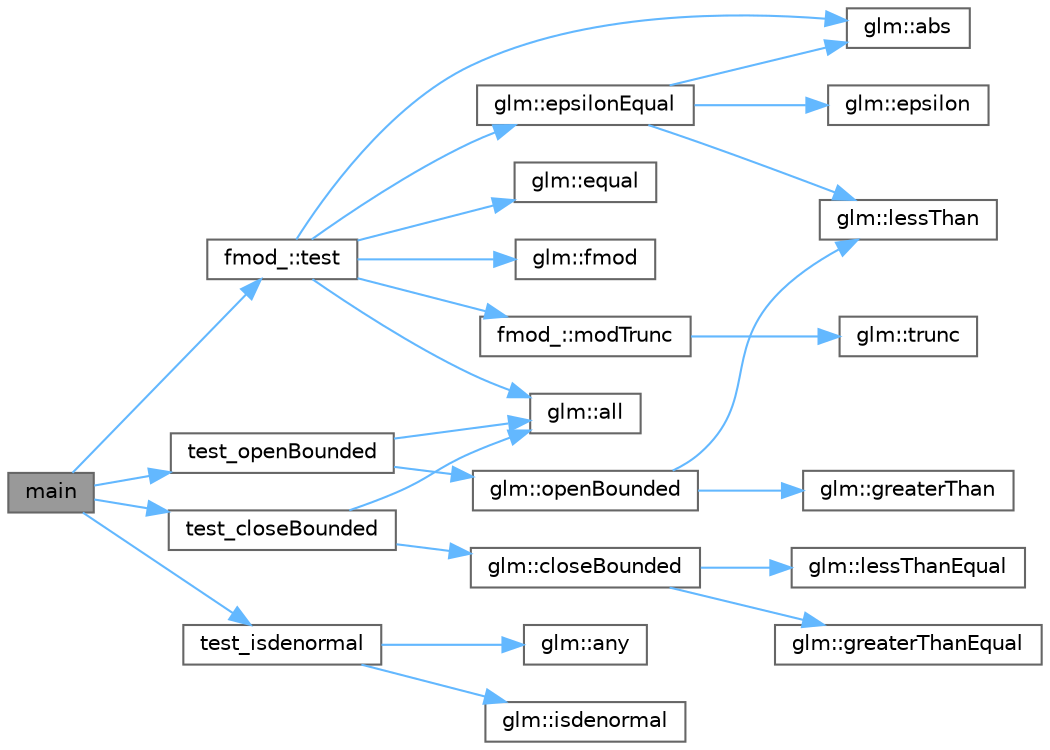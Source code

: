 digraph "main"
{
 // LATEX_PDF_SIZE
  bgcolor="transparent";
  edge [fontname=Helvetica,fontsize=10,labelfontname=Helvetica,labelfontsize=10];
  node [fontname=Helvetica,fontsize=10,shape=box,height=0.2,width=0.4];
  rankdir="LR";
  Node1 [id="Node000001",label="main",height=0.2,width=0.4,color="gray40", fillcolor="grey60", style="filled", fontcolor="black",tooltip=" "];
  Node1 -> Node2 [id="edge25_Node000001_Node000002",color="steelblue1",style="solid",tooltip=" "];
  Node2 [id="Node000002",label="fmod_::test",height=0.2,width=0.4,color="grey40", fillcolor="white", style="filled",URL="$namespacefmod__.html#af0716e0ea870e2d82ad6d74cdd58966b",tooltip=" "];
  Node2 -> Node3 [id="edge26_Node000002_Node000003",color="steelblue1",style="solid",tooltip=" "];
  Node3 [id="Node000003",label="glm::abs",height=0.2,width=0.4,color="grey40", fillcolor="white", style="filled",URL="$group__core__func__common.html#ga439e60a72eadecfeda2df5449c613a64",tooltip=" "];
  Node2 -> Node4 [id="edge27_Node000002_Node000004",color="steelblue1",style="solid",tooltip=" "];
  Node4 [id="Node000004",label="glm::all",height=0.2,width=0.4,color="grey40", fillcolor="white", style="filled",URL="$group__core__func__vector__relational.html#ga87e53f50b679f5f95c5cb4780311b3dd",tooltip=" "];
  Node2 -> Node5 [id="edge28_Node000002_Node000005",color="steelblue1",style="solid",tooltip=" "];
  Node5 [id="Node000005",label="glm::epsilonEqual",height=0.2,width=0.4,color="grey40", fillcolor="white", style="filled",URL="$group__gtc__epsilon.html#ga7f8df975688289781ee26998c73d6798",tooltip=" "];
  Node5 -> Node3 [id="edge29_Node000005_Node000003",color="steelblue1",style="solid",tooltip=" "];
  Node5 -> Node6 [id="edge30_Node000005_Node000006",color="steelblue1",style="solid",tooltip=" "];
  Node6 [id="Node000006",label="glm::epsilon",height=0.2,width=0.4,color="grey40", fillcolor="white", style="filled",URL="$group__ext__scalar__constants.html#ga2a1e57fc5592b69cfae84174cbfc9429",tooltip="Return the epsilon constant for floating point types."];
  Node5 -> Node7 [id="edge31_Node000005_Node000007",color="steelblue1",style="solid",tooltip=" "];
  Node7 [id="Node000007",label="glm::lessThan",height=0.2,width=0.4,color="grey40", fillcolor="white", style="filled",URL="$group__core__func__vector__relational.html#gaedc3a837f960109afe22ea3f267b9a19",tooltip=" "];
  Node2 -> Node8 [id="edge32_Node000002_Node000008",color="steelblue1",style="solid",tooltip=" "];
  Node8 [id="Node000008",label="glm::equal",height=0.2,width=0.4,color="grey40", fillcolor="white", style="filled",URL="$group__core__func__vector__relational.html#gaf539cf490630ba648dfd6e36aef910a1",tooltip=" "];
  Node2 -> Node9 [id="edge33_Node000002_Node000009",color="steelblue1",style="solid",tooltip=" "];
  Node9 [id="Node000009",label="glm::fmod",height=0.2,width=0.4,color="grey40", fillcolor="white", style="filled",URL="$group__gtx__common.html#ga22feecd4248d9ef34b079a091f273281",tooltip=" "];
  Node2 -> Node10 [id="edge34_Node000002_Node000010",color="steelblue1",style="solid",tooltip=" "];
  Node10 [id="Node000010",label="fmod_::modTrunc",height=0.2,width=0.4,color="grey40", fillcolor="white", style="filled",URL="$namespacefmod__.html#a9eb57deadef1ef54dea0b451c5fe8676",tooltip=" "];
  Node10 -> Node11 [id="edge35_Node000010_Node000011",color="steelblue1",style="solid",tooltip=" "];
  Node11 [id="Node000011",label="glm::trunc",height=0.2,width=0.4,color="grey40", fillcolor="white", style="filled",URL="$group__core__func__common.html#ga3147679b4cd5f249c74f03906c2eb4d1",tooltip=" "];
  Node1 -> Node12 [id="edge36_Node000001_Node000012",color="steelblue1",style="solid",tooltip=" "];
  Node12 [id="Node000012",label="test_closeBounded",height=0.2,width=0.4,color="grey40", fillcolor="white", style="filled",URL="$_classes_2lib_2glm_2test_2gtx_2gtx__common_8cpp.html#a64f932363991061a277f1c7b6b891981",tooltip=" "];
  Node12 -> Node4 [id="edge37_Node000012_Node000004",color="steelblue1",style="solid",tooltip=" "];
  Node12 -> Node13 [id="edge38_Node000012_Node000013",color="steelblue1",style="solid",tooltip=" "];
  Node13 [id="Node000013",label="glm::closeBounded",height=0.2,width=0.4,color="grey40", fillcolor="white", style="filled",URL="$group__gtx__common.html#ga90a5085f6b83d4a519b80cf977ed952a",tooltip=" "];
  Node13 -> Node14 [id="edge39_Node000013_Node000014",color="steelblue1",style="solid",tooltip=" "];
  Node14 [id="Node000014",label="glm::greaterThanEqual",height=0.2,width=0.4,color="grey40", fillcolor="white", style="filled",URL="$group__core__func__vector__relational.html#ga932c94a34799d65dfe36762158a58d90",tooltip=" "];
  Node13 -> Node15 [id="edge40_Node000013_Node000015",color="steelblue1",style="solid",tooltip=" "];
  Node15 [id="Node000015",label="glm::lessThanEqual",height=0.2,width=0.4,color="grey40", fillcolor="white", style="filled",URL="$group__core__func__vector__relational.html#gae4adee3ccfca4f66ff5b0ce3686399c2",tooltip=" "];
  Node1 -> Node16 [id="edge41_Node000001_Node000016",color="steelblue1",style="solid",tooltip=" "];
  Node16 [id="Node000016",label="test_isdenormal",height=0.2,width=0.4,color="grey40", fillcolor="white", style="filled",URL="$_classes_2lib_2glm_2test_2gtx_2gtx__common_8cpp.html#ad73bbf1e7eddb5eb544a1aea20e0cfad",tooltip=" "];
  Node16 -> Node17 [id="edge42_Node000016_Node000017",color="steelblue1",style="solid",tooltip=" "];
  Node17 [id="Node000017",label="glm::any",height=0.2,width=0.4,color="grey40", fillcolor="white", style="filled",URL="$group__core__func__vector__relational.html#ga911b3f8e41459dd551ccb6d385d91061",tooltip=" "];
  Node16 -> Node18 [id="edge43_Node000016_Node000018",color="steelblue1",style="solid",tooltip=" "];
  Node18 [id="Node000018",label="glm::isdenormal",height=0.2,width=0.4,color="grey40", fillcolor="white", style="filled",URL="$group__gtx__common.html#ga74aa7c7462245d83bd5a9edf9c6c2d91",tooltip=" "];
  Node1 -> Node19 [id="edge44_Node000001_Node000019",color="steelblue1",style="solid",tooltip=" "];
  Node19 [id="Node000019",label="test_openBounded",height=0.2,width=0.4,color="grey40", fillcolor="white", style="filled",URL="$_classes_2lib_2glm_2test_2gtx_2gtx__common_8cpp.html#a19786f8a34e209f2deaf87d0e1fb733b",tooltip=" "];
  Node19 -> Node4 [id="edge45_Node000019_Node000004",color="steelblue1",style="solid",tooltip=" "];
  Node19 -> Node20 [id="edge46_Node000019_Node000020",color="steelblue1",style="solid",tooltip=" "];
  Node20 [id="Node000020",label="glm::openBounded",height=0.2,width=0.4,color="grey40", fillcolor="white", style="filled",URL="$group__gtx__common.html#ga57a2d78fae57ab5483d49060044340f2",tooltip=" "];
  Node20 -> Node21 [id="edge47_Node000020_Node000021",color="steelblue1",style="solid",tooltip=" "];
  Node21 [id="Node000021",label="glm::greaterThan",height=0.2,width=0.4,color="grey40", fillcolor="white", style="filled",URL="$group__core__func__vector__relational.html#ga9987ddebd3528e92f84e23d995320861",tooltip=" "];
  Node20 -> Node7 [id="edge48_Node000020_Node000007",color="steelblue1",style="solid",tooltip=" "];
}
